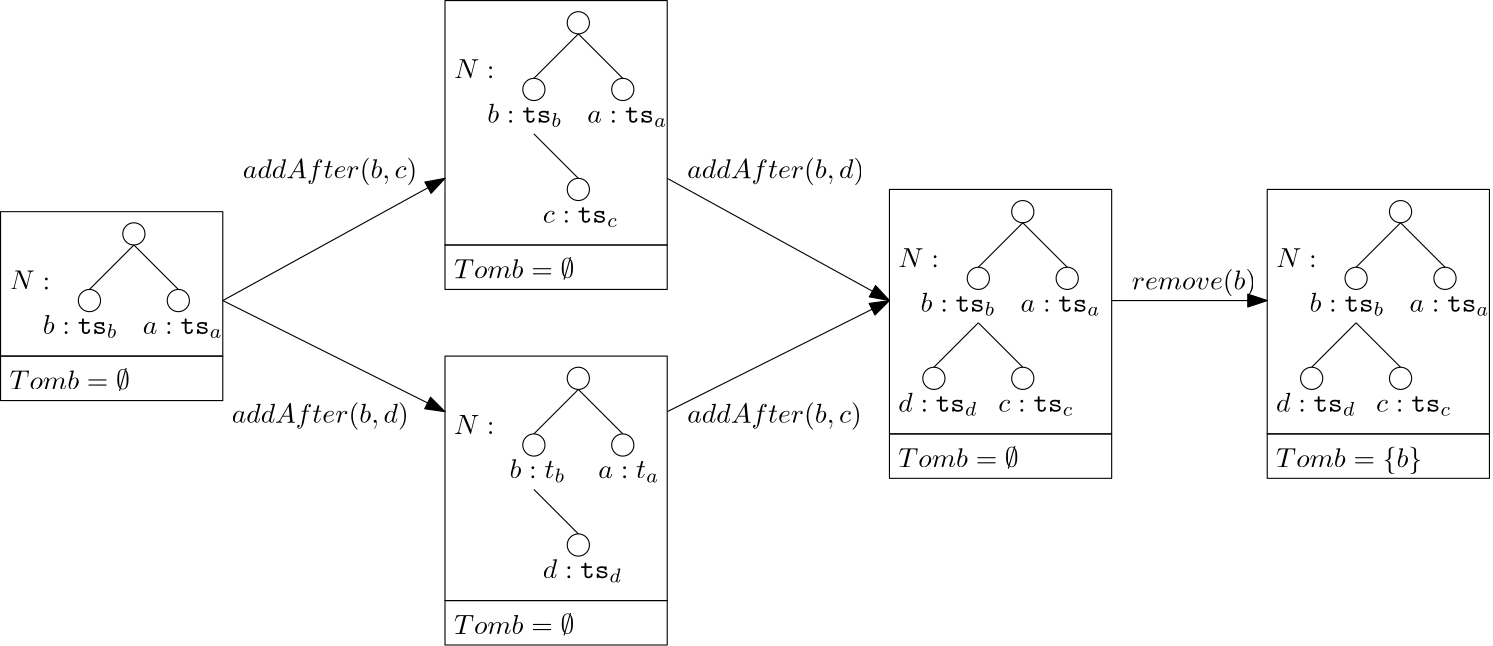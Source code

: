 <?xml version="1.0"?>
<!DOCTYPE ipe SYSTEM "ipe.dtd">
<ipe version="70206" creator="Ipe 7.2.7">
<info created="D:20151003110714" modified="D:20180629090753"/>
<preamble>\usepackage[version=0.96]{pgf}
\usepackage{tikz}
\usetikzlibrary{arrows,shapes,snakes,automata,backgrounds,petri}
\usepackage[latin1]{inputenc}
\usepackage{verbatim}</preamble>
<ipestyle name="basic">
<symbol name="arrow/arc(spx)">
<path stroke="sym-stroke" fill="sym-stroke" pen="sym-pen">
0 0 m
-1 0.333 l
-1 -0.333 l
h
</path>
</symbol>
<symbol name="arrow/farc(spx)">
<path stroke="sym-stroke" fill="white" pen="sym-pen">
0 0 m
-1 0.333 l
-1 -0.333 l
h
</path>
</symbol>
<symbol name="arrow/ptarc(spx)">
<path stroke="sym-stroke" fill="sym-stroke" pen="sym-pen">
0 0 m
-1 0.333 l
-0.8 0 l
-1 -0.333 l
h
</path>
</symbol>
<symbol name="arrow/fptarc(spx)">
<path stroke="sym-stroke" fill="white" pen="sym-pen">
0 0 m
-1 0.333 l
-0.8 0 l
-1 -0.333 l
h
</path>
</symbol>
<symbol name="mark/circle(sx)" transformations="translations">
<path fill="sym-stroke">
0.6 0 0 0.6 0 0 e
0.4 0 0 0.4 0 0 e
</path>
</symbol>
<symbol name="mark/disk(sx)" transformations="translations">
<path fill="sym-stroke">
0.6 0 0 0.6 0 0 e
</path>
</symbol>
<symbol name="mark/fdisk(sfx)" transformations="translations">
<group>
<path fill="sym-fill">
0.5 0 0 0.5 0 0 e
</path>
<path fill="sym-stroke" fillrule="eofill">
0.6 0 0 0.6 0 0 e
0.4 0 0 0.4 0 0 e
</path>
</group>
</symbol>
<symbol name="mark/box(sx)" transformations="translations">
<path fill="sym-stroke" fillrule="eofill">
-0.6 -0.6 m
0.6 -0.6 l
0.6 0.6 l
-0.6 0.6 l
h
-0.4 -0.4 m
0.4 -0.4 l
0.4 0.4 l
-0.4 0.4 l
h
</path>
</symbol>
<symbol name="mark/square(sx)" transformations="translations">
<path fill="sym-stroke">
-0.6 -0.6 m
0.6 -0.6 l
0.6 0.6 l
-0.6 0.6 l
h
</path>
</symbol>
<symbol name="mark/fsquare(sfx)" transformations="translations">
<group>
<path fill="sym-fill">
-0.5 -0.5 m
0.5 -0.5 l
0.5 0.5 l
-0.5 0.5 l
h
</path>
<path fill="sym-stroke" fillrule="eofill">
-0.6 -0.6 m
0.6 -0.6 l
0.6 0.6 l
-0.6 0.6 l
h
-0.4 -0.4 m
0.4 -0.4 l
0.4 0.4 l
-0.4 0.4 l
h
</path>
</group>
</symbol>
<symbol name="mark/cross(sx)" transformations="translations">
<group>
<path fill="sym-stroke">
-0.43 -0.57 m
0.57 0.43 l
0.43 0.57 l
-0.57 -0.43 l
h
</path>
<path fill="sym-stroke">
-0.43 0.57 m
0.57 -0.43 l
0.43 -0.57 l
-0.57 0.43 l
h
</path>
</group>
</symbol>
<symbol name="arrow/fnormal(spx)">
<path stroke="sym-stroke" fill="white" pen="sym-pen">
0 0 m
-1 0.333 l
-1 -0.333 l
h
</path>
</symbol>
<symbol name="arrow/pointed(spx)">
<path stroke="sym-stroke" fill="sym-stroke" pen="sym-pen">
0 0 m
-1 0.333 l
-0.8 0 l
-1 -0.333 l
h
</path>
</symbol>
<symbol name="arrow/fpointed(spx)">
<path stroke="sym-stroke" fill="white" pen="sym-pen">
0 0 m
-1 0.333 l
-0.8 0 l
-1 -0.333 l
h
</path>
</symbol>
<symbol name="arrow/linear(spx)">
<path stroke="sym-stroke" pen="sym-pen">
-1 0.333 m
0 0 l
-1 -0.333 l
</path>
</symbol>
<symbol name="arrow/fdouble(spx)">
<path stroke="sym-stroke" fill="white" pen="sym-pen">
0 0 m
-1 0.333 l
-1 -0.333 l
h
-1 0 m
-2 0.333 l
-2 -0.333 l
h
</path>
</symbol>
<symbol name="arrow/double(spx)">
<path stroke="sym-stroke" fill="sym-stroke" pen="sym-pen">
0 0 m
-1 0.333 l
-1 -0.333 l
h
-1 0 m
-2 0.333 l
-2 -0.333 l
h
</path>
</symbol>
<pen name="heavier" value="0.8"/>
<pen name="fat" value="1.2"/>
<pen name="ultrafat" value="2"/>
<symbolsize name="large" value="5"/>
<symbolsize name="small" value="2"/>
<symbolsize name="tiny" value="1.1"/>
<arrowsize name="large" value="10"/>
<arrowsize name="small" value="5"/>
<arrowsize name="tiny" value="3"/>
<color name="red" value="1 0 0"/>
<color name="green" value="0 1 0"/>
<color name="blue" value="0 0 1"/>
<color name="yellow" value="1 1 0"/>
<color name="orange" value="1 0.647 0"/>
<color name="gold" value="1 0.843 0"/>
<color name="purple" value="0.627 0.125 0.941"/>
<color name="gray" value="0.745"/>
<color name="brown" value="0.647 0.165 0.165"/>
<color name="navy" value="0 0 0.502"/>
<color name="pink" value="1 0.753 0.796"/>
<color name="seagreen" value="0.18 0.545 0.341"/>
<color name="turquoise" value="0.251 0.878 0.816"/>
<color name="violet" value="0.933 0.51 0.933"/>
<color name="darkblue" value="0 0 0.545"/>
<color name="darkcyan" value="0 0.545 0.545"/>
<color name="darkgray" value="0.663"/>
<color name="darkgreen" value="0 0.392 0"/>
<color name="darkmagenta" value="0.545 0 0.545"/>
<color name="darkorange" value="1 0.549 0"/>
<color name="darkred" value="0.545 0 0"/>
<color name="lightblue" value="0.678 0.847 0.902"/>
<color name="lightcyan" value="0.878 1 1"/>
<color name="lightgray" value="0.827"/>
<color name="lightgreen" value="0.565 0.933 0.565"/>
<color name="lightyellow" value="1 1 0.878"/>
<dashstyle name="dashed" value="[4] 0"/>
<dashstyle name="dotted" value="[1 3] 0"/>
<dashstyle name="dash dotted" value="[4 2 1 2] 0"/>
<dashstyle name="dash dot dotted" value="[4 2 1 2 1 2] 0"/>
<textsize name="large" value="\large"/>
<textsize name="Large" value="\Large"/>
<textsize name="LARGE" value="\LARGE"/>
<textsize name="huge" value="\huge"/>
<textsize name="Huge" value="\Huge"/>
<textsize name="small" value="\small"/>
<textsize name="footnote" value="\footnotesize"/>
<textsize name="tiny" value="\tiny"/>
<textstyle name="center" begin="\begin{center}" end="\end{center}"/>
<textstyle name="itemize" begin="\begin{itemize}" end="\end{itemize}"/>
<textstyle name="item" begin="\begin{itemize}\item{}" end="\end{itemize}"/>
<gridsize name="4 pts" value="4"/>
<gridsize name="8 pts (~3 mm)" value="8"/>
<gridsize name="16 pts (~6 mm)" value="16"/>
<gridsize name="32 pts (~12 mm)" value="32"/>
<gridsize name="10 pts (~3.5 mm)" value="10"/>
<gridsize name="20 pts (~7 mm)" value="20"/>
<gridsize name="14 pts (~5 mm)" value="14"/>
<gridsize name="28 pts (~10 mm)" value="28"/>
<gridsize name="56 pts (~20 mm)" value="56"/>
<anglesize name="90 deg" value="90"/>
<anglesize name="60 deg" value="60"/>
<anglesize name="45 deg" value="45"/>
<anglesize name="30 deg" value="30"/>
<anglesize name="22.5 deg" value="22.5"/>
<tiling name="falling" angle="-60" step="4" width="1"/>
<tiling name="rising" angle="30" step="4" width="1"/>
</ipestyle>
<page>
<layer name="alpha"/>
<view layers="alpha" active="alpha"/>
<path layer="alpha" matrix="1 0 0 1 -43 42" stroke="black">
4 0 0 4 92 240 e
</path>
<path matrix="1 0 0 1 -11 42" stroke="black">
4 0 0 4 92 240 e
</path>
<path matrix="1 0 0 1 -27 66" stroke="black">
4 0 0 4 92 240 e
</path>
<path matrix="1 0 0 1 -7 46" stroke="black">
72 256 m
56 240 l
</path>
<path matrix="1 0 0 1 -7 46" stroke="black">
72 256 m
88 240 l
</path>
<path matrix="1 0 0 1 -3 -6" stroke="black" arrow="normal/normal">
100 288 m
180 332 l
</path>
<text matrix="1 0 0 1 40.205 -110" transformations="translations" pos="64 436" stroke="black" type="label" width="62.83" height="7.473" depth="2.49" valign="baseline" style="math">\ensuremath{addAfter(b,c)}</text>
<path matrix="1 0 0 1 -3 -6" stroke="black" arrow="normal/normal">
100 288 m
180 248 l
</path>
<text matrix="1 0 0 1 -43.795 -150" transformations="translations" pos="64 436" stroke="black" type="label" width="14.626" height="6.808" depth="0" valign="baseline" style="math">N:</text>
<path matrix="1 0 0 1 -3 -6" stroke="black">
20 320 m
20 268 l
100 268 l
100 320 l
h
</path>
<text matrix="1 0 0 1 -43.795 -186" transformations="translations" pos="64 436" stroke="black" type="label" width="43.322" height="7.475" depth="0.55" valign="baseline" style="math">Tomb = \emptyset</text>
<path matrix="1 0 0 1 -3 -6" stroke="black">
20 268 m
20 252 l
100 252 l
100 268 l
h
</path>
<path matrix="1 0 0 1 149 118" stroke="black">
4 0 0 4 92 240 e
</path>
<path matrix="1 0 0 1 133 142" stroke="black">
4 0 0 4 92 240 e
</path>
<path matrix="1 0 0 1 153 122" stroke="black">
72 256 m
56 240 l
</path>
<path matrix="1 0 0 1 153 122" stroke="black">
72 256 m
88 240 l
</path>
<path matrix="1 0 0 1 117 118" stroke="black">
4 0 0 4 92 240 e
</path>
<path matrix="1 0 0 1 133 82" stroke="black">
4 0 0 4 92 240 e
</path>
<path matrix="1 0 0 1 -7 2" stroke="black">
216 340 m
232 324 l
</path>
<text matrix="1 0 0 1 116.205 -74" transformations="translations" pos="64 436" stroke="black" type="label" width="14.626" height="6.808" depth="0" valign="baseline" style="math">N:</text>
<path matrix="1 0 0 1 -7 2" stroke="black">
184 388 m
184 300 l
264 300 l
264 388 l
h
</path>
<text matrix="1 0 0 1 116.205 -146" transformations="translations" pos="64 436" stroke="black" type="label" width="43.322" height="7.475" depth="0.55" valign="baseline" style="math">Tomb = \emptyset</text>
<path matrix="1 0 0 1 -7 2" stroke="black">
184 300 m
184 284 l
264 284 l
264 300 l
h
</path>
<path matrix="1 0 0 1 149 -10" stroke="black">
4 0 0 4 92 240 e
</path>
<path matrix="1 0 0 1 133 14" stroke="black">
4 0 0 4 92 240 e
</path>
<path matrix="1 0 0 1 153 -6" stroke="black">
72 256 m
56 240 l
</path>
<path matrix="1 0 0 1 153 -6" stroke="black">
72 256 m
88 240 l
</path>
<path matrix="1 0 0 1 117 -10" stroke="black">
4 0 0 4 92 240 e
</path>
<text matrix="1 0 0 1 136.205 -218" transformations="translations" pos="64 436" stroke="black" type="label" width="20.177" height="6.923" depth="1.49" valign="baseline" style="math">b:t_b</text>
<text matrix="1 0 0 1 168.205 -218" transformations="translations" pos="64 436" stroke="black" type="label" width="21.985" height="6.132" depth="1.49" valign="baseline" style="math">a:t_a</text>
<path matrix="1 0 0 1 133 -46" stroke="black">
4 0 0 4 92 240 e
</path>
<path matrix="1 0 0 1 -7 -126" stroke="black">
216 340 m
232 324 l
</path>
<text matrix="1 0 0 1 116.205 -202" transformations="translations" pos="64 436" stroke="black" type="label" width="14.626" height="6.808" depth="0" valign="baseline" style="math">N:</text>
<path matrix="1 0 0 1 -7 -126" stroke="black">
184 388 m
184 300 l
264 300 l
264 388 l
h
</path>
<text matrix="1 0 0 1 116.205 -274" transformations="translations" pos="64 436" stroke="black" type="label" width="43.322" height="7.475" depth="0.55" valign="baseline" style="math">Tomb = \emptyset</text>
<path matrix="1 0 0 1 -7 -126" stroke="black">
184 300 m
184 284 l
264 284 l
264 300 l
h
</path>
<path matrix="1 0 0 1 157 -6" stroke="black" arrow="normal/normal">
100 332 m
180 288 l
</path>
<path matrix="1 0 0 1 157 -6" stroke="black" arrow="normal/normal">
100 248 m
180 288 l
</path>
<path matrix="1 0 0 1 309 50" stroke="black">
4 0 0 4 92 240 e
</path>
<path matrix="1 0 0 1 293 74" stroke="black">
4 0 0 4 92 240 e
</path>
<path matrix="1 0 0 1 313 54" stroke="black">
72 256 m
56 240 l
</path>
<path matrix="1 0 0 1 313 54" stroke="black">
72 256 m
88 240 l
</path>
<path matrix="1 0 0 1 277 50" stroke="black">
4 0 0 4 92 240 e
</path>
<path matrix="1 0 0 1 293 14" stroke="black">
4 0 0 4 92 240 e
</path>
<path matrix="1 0 0 1 153 -66" stroke="black">
216 340 m
232 324 l
</path>
<text matrix="1 0 0 1 276.205 -142" transformations="translations" pos="64 436" stroke="black" type="label" width="14.626" height="6.808" depth="0" valign="baseline" style="math">N:</text>
<path matrix="1 0 0 1 153 -66" stroke="black">
184 388 m
184 300 l
264 300 l
264 388 l
h
</path>
<text matrix="1 0 0 1 276.205 -214" transformations="translations" pos="64 436" stroke="black" type="label" width="43.322" height="7.475" depth="0.55" valign="baseline" style="math">Tomb = \emptyset</text>
<path matrix="1 0 0 1 153 -66" stroke="black">
184 300 m
184 284 l
264 284 l
264 300 l
h
</path>
<path matrix="1 0 0 1 297 18" stroke="black">
72 256 m
56 240 l
</path>
<path matrix="1 0 0 1 261 14" stroke="black">
4 0 0 4 92 240 e
</path>
<path matrix="1 0 0 1 -3 -6" stroke="black" arrow="normal/normal">
420 288 m
476 288 l
</path>
<text matrix="1 0 0 1 360.205 -150" transformations="translations" pos="64 436" stroke="black" type="label" width="44.837" height="7.473" depth="2.49" valign="baseline" style="math">\ensuremath{remove(b)}</text>
<path matrix="1 0 0 1 445 50" stroke="black">
4 0 0 4 92 240 e
</path>
<path matrix="1 0 0 1 429 74" stroke="black">
4 0 0 4 92 240 e
</path>
<path matrix="1 0 0 1 449 54" stroke="black">
72 256 m
56 240 l
</path>
<path matrix="1 0 0 1 449 54" stroke="black">
72 256 m
88 240 l
</path>
<path matrix="1 0 0 1 413 50" stroke="black">
4 0 0 4 92 240 e
</path>
<path matrix="1 0 0 1 429 14" stroke="black">
4 0 0 4 92 240 e
</path>
<path matrix="1 0 0 1 289 -66" stroke="black">
216 340 m
232 324 l
</path>
<text matrix="1 0 0 1 412.205 -142" transformations="translations" pos="64 436" stroke="black" type="label" width="14.626" height="6.808" depth="0" valign="baseline" style="math">N:</text>
<path matrix="1 0 0 1 289 -66" stroke="black">
184 388 m
184 300 l
264 300 l
264 388 l
h
</path>
<text matrix="1 0 0 1 412.205 -214" transformations="translations" pos="64 436" stroke="black" type="label" width="52.579" height="7.473" depth="2.49" valign="baseline" style="math">Tomb = \{ b \}</text>
<path matrix="1 0 0 1 289 -66" stroke="black">
184 300 m
184 284 l
264 284 l
264 300 l
h
</path>
<path matrix="1 0 0 1 433 18" stroke="black">
72 256 m
56 240 l
</path>
<path matrix="1 0 0 1 397 14" stroke="black">
4 0 0 4 92 240 e
</path>
<text matrix="1 0 0 1 36.205 -198" transformations="translations" pos="64 436" stroke="black" type="label" width="63.704" height="7.473" depth="2.49" valign="baseline" style="math">\ensuremath{addAfter(b,d)}</text>
<text matrix="1 0 0 1 200.205 -110" transformations="translations" pos="64 436" stroke="black" type="label" width="63.704" height="7.473" depth="2.49" valign="baseline" style="math">\ensuremath{addAfter(b,d)}</text>
<text matrix="1 0 0 1 200.205 -198" transformations="translations" pos="64 436" stroke="black" type="label" width="62.83" height="7.473" depth="2.49" valign="baseline" style="math">\ensuremath{addAfter(b,c)}</text>
<text matrix="1 0 0 1 -31.795 -166" transformations="translations" pos="64 436" stroke="black" type="label" width="27.04" height="6.923" depth="1.49" valign="baseline" style="math">b:\ensuremath{\mathtt{ts}}_b</text>
<text matrix="1 0 0 1 4.205 -166" transformations="translations" pos="64 436" stroke="black" type="label" width="28.848" height="5.519" depth="1.49" valign="baseline" style="math">a:\ensuremath{\mathtt{ts}}_a</text>
<text matrix="1 0 0 1 128.205 -90" transformations="translations" pos="64 436" stroke="black" type="label" width="27.04" height="6.923" depth="1.49" valign="baseline" style="math">b:\ensuremath{\mathtt{ts}}_b</text>
<text matrix="1 0 0 1 164.205 -90" transformations="translations" pos="64 436" stroke="black" type="label" width="28.848" height="5.519" depth="1.49" valign="baseline" style="math">a:\ensuremath{\mathtt{ts}}_a</text>
<text matrix="1 0 0 1 148.205 -126" transformations="translations" pos="64 436" stroke="black" type="label" width="27.133" height="5.519" depth="1.49" valign="baseline" style="math">c:\ensuremath{\mathtt{ts}}_c</text>
<text matrix="1 0 0 1 148.205 -254" transformations="translations" pos="64 436" stroke="black" type="label" width="28.594" height="6.923" depth="1.49" valign="baseline" style="math">d:\ensuremath{\mathtt{ts}}_d</text>
<text matrix="1 0 0 1 284.205 -158" transformations="translations" pos="64 436" stroke="black" type="label" width="27.04" height="6.923" depth="1.49" valign="baseline" style="math">b:\ensuremath{\mathtt{ts}}_b</text>
<text matrix="1 0 0 1 320.205 -158" transformations="translations" pos="64 436" stroke="black" type="label" width="28.848" height="5.519" depth="1.49" valign="baseline" style="math">a:\ensuremath{\mathtt{ts}}_a</text>
<text matrix="1 0 0 1 276.205 -194" transformations="translations" pos="64 436" stroke="black" type="label" width="28.594" height="6.923" depth="1.49" valign="baseline" style="math">d:\ensuremath{\mathtt{ts}}_d</text>
<text matrix="1 0 0 1 312.205 -194" transformations="translations" pos="64 436" stroke="black" type="label" width="27.133" height="5.519" depth="1.49" valign="baseline" style="math">c:\ensuremath{\mathtt{ts}}_c</text>
<text matrix="1 0 0 1 424.205 -158" transformations="translations" pos="64 436" stroke="black" type="label" width="27.04" height="6.923" depth="1.49" valign="baseline" style="math">b:\ensuremath{\mathtt{ts}}_b</text>
<text matrix="1 0 0 1 460.205 -158" transformations="translations" pos="64 436" stroke="black" type="label" width="28.848" height="5.519" depth="1.49" valign="baseline" style="math">a:\ensuremath{\mathtt{ts}}_a</text>
<text matrix="1 0 0 1 412.205 -194" transformations="translations" pos="64 436" stroke="black" type="label" width="28.594" height="6.923" depth="1.49" valign="baseline" style="math">d:\ensuremath{\mathtt{ts}}_d</text>
<text matrix="1 0 0 1 448.205 -194" transformations="translations" pos="64 436" stroke="black" type="label" width="27.133" height="5.519" depth="1.49" valign="baseline" style="math">c:\ensuremath{\mathtt{ts}}_c</text>
</page>
</ipe>
